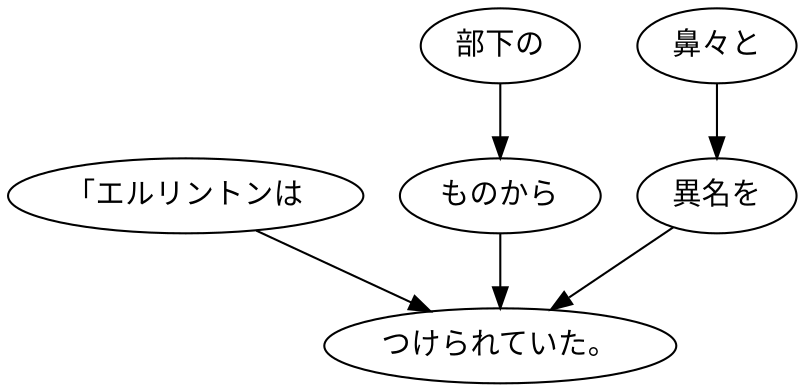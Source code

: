 digraph graph2360 {
	node0 [label="「エルリントンは"];
	node1 [label="部下の"];
	node2 [label="ものから"];
	node3 [label="鼻々と"];
	node4 [label="異名を"];
	node5 [label="つけられていた。"];
	node0 -> node5;
	node1 -> node2;
	node2 -> node5;
	node3 -> node4;
	node4 -> node5;
}
